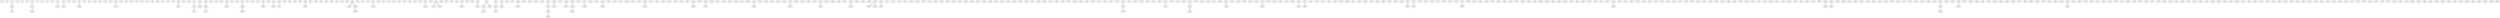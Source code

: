 graph {
n0;
n1;
n2;
n3;
n4;
n5;
n6;
n7;
n8;
n9;
n10;
n11;
n12;
n13;
n14;
n15;
n16;
n17;
n18;
n19;
n20;
n21;
n22;
n23;
n24;
n25;
n26;
n27;
n28;
n29;
n30;
n31;
n32;
n33;
n34;
n35;
n36;
n37;
n38;
n39;
n40;
n41;
n42;
n43;
n44;
n45;
n46;
n47;
n48;
n49;
n50;
n51;
n52;
n53;
n54;
n55;
n56;
n57;
n58;
n59;
n60;
n61;
n62;
n63;
n64;
n65;
n66;
n67;
n68;
n69;
n70;
n71;
n72;
n73;
n74;
n75;
n76;
n77;
n78;
n79;
n80;
n81;
n82;
n83;
n84;
n85;
n86;
n87;
n88;
n89;
n90;
n91;
n92;
n93;
n94;
n95;
n96;
n97;
n98;
n99;
n100;
n101;
n102;
n103;
n104;
n105;
n106;
n107;
n108;
n109;
n110;
n111;
n112;
n113;
n114;
n115;
n116;
n117;
n118;
n119;
n120;
n121;
n122;
n123;
n124;
n125;
n126;
n127;
n128;
n129;
n130;
n131;
n132;
n133;
n134;
n135;
n136;
n137;
n138;
n139;
n140;
n141;
n142;
n143;
n144;
n145;
n146;
n147;
n148;
n149;
n150;
n151;
n152;
n153;
n154;
n155;
n156;
n157;
n158;
n159;
n160;
n161;
n162;
n163;
n164;
n165;
n166;
n167;
n168;
n169;
n170;
n171;
n172;
n173;
n174;
n175;
n176;
n177;
n178;
n179;
n180;
n181;
n182;
n183;
n184;
n185;
n186;
n187;
n188;
n189;
n190;
n191;
n192;
n193;
n194;
n195;
n196;
n197;
n198;
n199;
n200;
n201;
n202;
n203;
n204;
n205;
n206;
n207;
n208;
n209;
n210;
n211;
n212;
n213;
n214;
n215;
n216;
n217;
n218;
n219;
n220;
n221;
n222;
n223;
n224;
n225;
n226;
n227;
n228;
n229;
n230;
n231;
n232;
n233;
n234;
n235;
n236;
n237;
n238;
n239;
n240;
n241;
n242;
n243;
n244;
n245;
n246;
n247;
n248;
n249;
n250;
n251;
n252;
n253;
n254;
n255;
n256;
n257;
n258;
n259;
n260;
n261;
n262;
n263;
n264;
n265;
n266;
n267;
n268;
n269;
n270;
n271;
n272;
n273;
n274;
n275;
n276;
n277;
n278;
n279;
n280;
n281;
n282;
n283;
n284;
n285;
n286;
n287;
n288;
n289;
n290;
n291;
n292;
n293;
n294;
n295;
n296;
n297;
n298;
n299;
n300;
n301;
n302;
n303;
n304;
n305;
n306;
n307;
n308;
n309;
n310;
n311;
n312;
n313;
n314;
n315;
n316;
n317;
n318;
n319;
n320;
n321;
n322;
n323;
n324;
n325;
n326;
n327;
n328;
n329;
n330;
n331;
n332;
n333;
n334;
n335;
n336;
n337;
n338;
n339;
n340;
n341;
n342;
n343;
n344;
n345;
n346;
n347;
n348;
n349;
n350;
n351;
n352;
n353;
n354;
n355;
n356;
n357;
n358;
n359;
n360;
n361;
n362;
n363;
n364;
n365;
n366;
n367;
n368;
n369;
n370;
n371;
n372;
n373;
n374;
n375;
n376;
n377;
n378;
n379;
n380;
n381;
n382;
n383;
n384;
n385;
n386;
n387;
n388;
n389;
n390;
n391;
n392;
n393;
n394;
n395;
n396;
n397;
n398;
n399;
n400;
n401;
n402;
n403;
n404;
n405;
n406;
n407;
n408;
n409;
n410;
n411;
n412;
n413;
n414;
n415;
n416;
n417;
n418;
n419;
n420;
n421;
n422;
n423;
n424;
n425;
n426;
n427;
n428;
n429;
n430;
n431;
n432;
n433;
n434;
n435;
n436;
n437;
n438;
n439;
n440;
n441;
n442;
n443;
n444;
n445;
n446;
n447;
n448;
n449;
n450;
n451;
n452;
n453;
n454;
n455;
n456;
n457;
n458;
n459;
n460;
n461;
n462;
n463;
n464;
n465;
n466;
n467;
n468;
n469;
n470;
n471;
n472;
n473;
n474;
n475;
n476;
n477;
n478;
n479;
n480;
n481;
n482;
n483;
n484;
n485;
n486;
n487;
n488;
n489;
n490;
n491;
n492;
n493;
n494;
n495;
n496;
n497;
n498;
n499;
n2 -- n242;
n6 -- n321;
n11 -- n270;
n12 -- n167;
n15 -- n439;
n22 -- n125;
n34 -- n142;
n37 -- n58;
n38 -- n259;
n39 -- n466;
n43 -- n433;
n46 -- n369;
n50 -- n384;
n52 -- n482;
n53 -- n57;
n57 -- n53;
n58 -- n111;
n58 -- n37;
n60 -- n428;
n69 -- n306;
n69 -- n289;
n73 -- n234;
n83 -- n223;
n85 -- n191;
n85 -- n410;
n90 -- n456;
n93 -- n162;
n94 -- n130;
n94 -- n346;
n95 -- n325;
n96 -- n329;
n97 -- n242;
n100 -- n308;
n105 -- n134;
n106 -- n182;
n108 -- n233;
n109 -- n236;
n111 -- n58;
n112 -- n156;
n115 -- n409;
n122 -- n337;
n125 -- n22;
n130 -- n94;
n130 -- n216;
n132 -- n208;
n134 -- n348;
n134 -- n105;
n135 -- n434;
n142 -- n34;
n144 -- n248;
n150 -- n325;
n151 -- n198;
n156 -- n112;
n157 -- n274;
n162 -- n93;
n163 -- n423;
n166 -- n348;
n167 -- n12;
n169 -- n375;
n169 -- n420;
n170 -- n280;
n182 -- n106;
n191 -- n85;
n198 -- n151;
n208 -- n132;
n214 -- n316;
n216 -- n130;
n222 -- n371;
n223 -- n83;
n227 -- n422;
n233 -- n108;
n234 -- n73;
n235 -- n444;
n236 -- n109;
n236 -- n301;
n242 -- n2;
n242 -- n97;
n243 -- n294;
n248 -- n144;
n250 -- n376;
n251 -- n390;
n256 -- n316;
n259 -- n38;
n270 -- n11;
n271 -- n362;
n272 -- n363;
n274 -- n157;
n280 -- n170;
n282 -- n296;
n289 -- n69;
n294 -- n243;
n296 -- n282;
n301 -- n236;
n306 -- n69;
n306 -- n465;
n308 -- n100;
n313 -- n438;
n316 -- n256;
n316 -- n214;
n321 -- n442;
n321 -- n6;
n325 -- n95;
n325 -- n150;
n329 -- n96;
n337 -- n122;
n346 -- n94;
n348 -- n134;
n348 -- n166;
n354 -- n422;
n356 -- n415;
n357 -- n424;
n362 -- n271;
n363 -- n272;
n369 -- n46;
n369 -- n480;
n371 -- n222;
n375 -- n169;
n376 -- n250;
n377 -- n466;
n382 -- n449;
n384 -- n50;
n386 -- n484;
n390 -- n251;
n405 -- n490;
n409 -- n115;
n410 -- n85;
n415 -- n356;
n420 -- n169;
n422 -- n354;
n422 -- n227;
n423 -- n163;
n424 -- n357;
n425 -- n449;
n428 -- n60;
n433 -- n43;
n434 -- n135;
n438 -- n313;
n439 -- n15;
n442 -- n321;
n444 -- n235;
n449 -- n425;
n449 -- n382;
n456 -- n90;
n465 -- n306;
n466 -- n39;
n466 -- n377;
n480 -- n369;
n482 -- n52;
n484 -- n386;
n490 -- n405;
}
